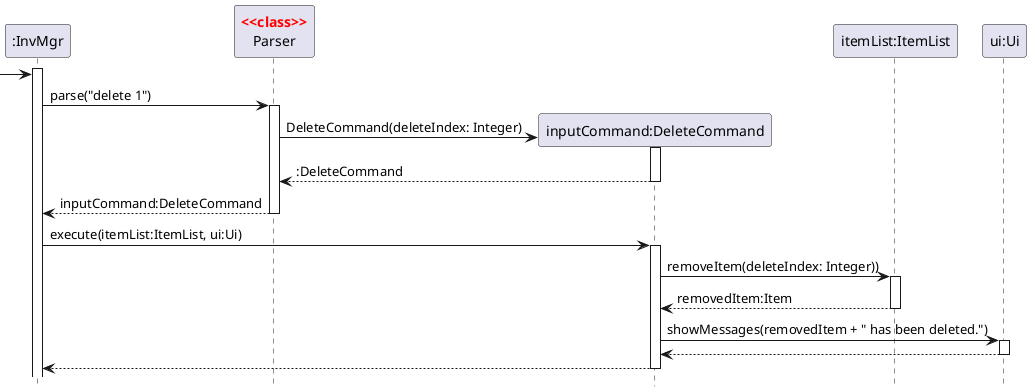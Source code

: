 @startuml
'https://plantuml.com/sequence-diagram
hide footbox

skinparam guillemet false
skinparam sequenceStereotypeFontColor red
skinparam sequenceStereotypeFontStyle bold

Participant ":InvMgr" as invmgr
Participant "Parser" as parser <<class>>
Participant "inputCommand:DeleteCommand" as cmd
Participant "itemList:ItemList" as itemlist
Participant "ui:Ui" as ui

activate invmgr

-> invmgr
invmgr -> parser:parse("delete 1")
activate parser

create cmd
parser -> cmd:DeleteCommand(deleteIndex: Integer)
activate cmd
return :DeleteCommand

return inputCommand:DeleteCommand

invmgr -> cmd:execute(itemList:ItemList, ui:Ui)
activate cmd

cmd -> itemlist:removeItem(deleteIndex: Integer))
activate itemlist
return removedItem:Item

cmd -> ui:showMessages(removedItem + " has been deleted.")
activate ui
return

return
@enduml